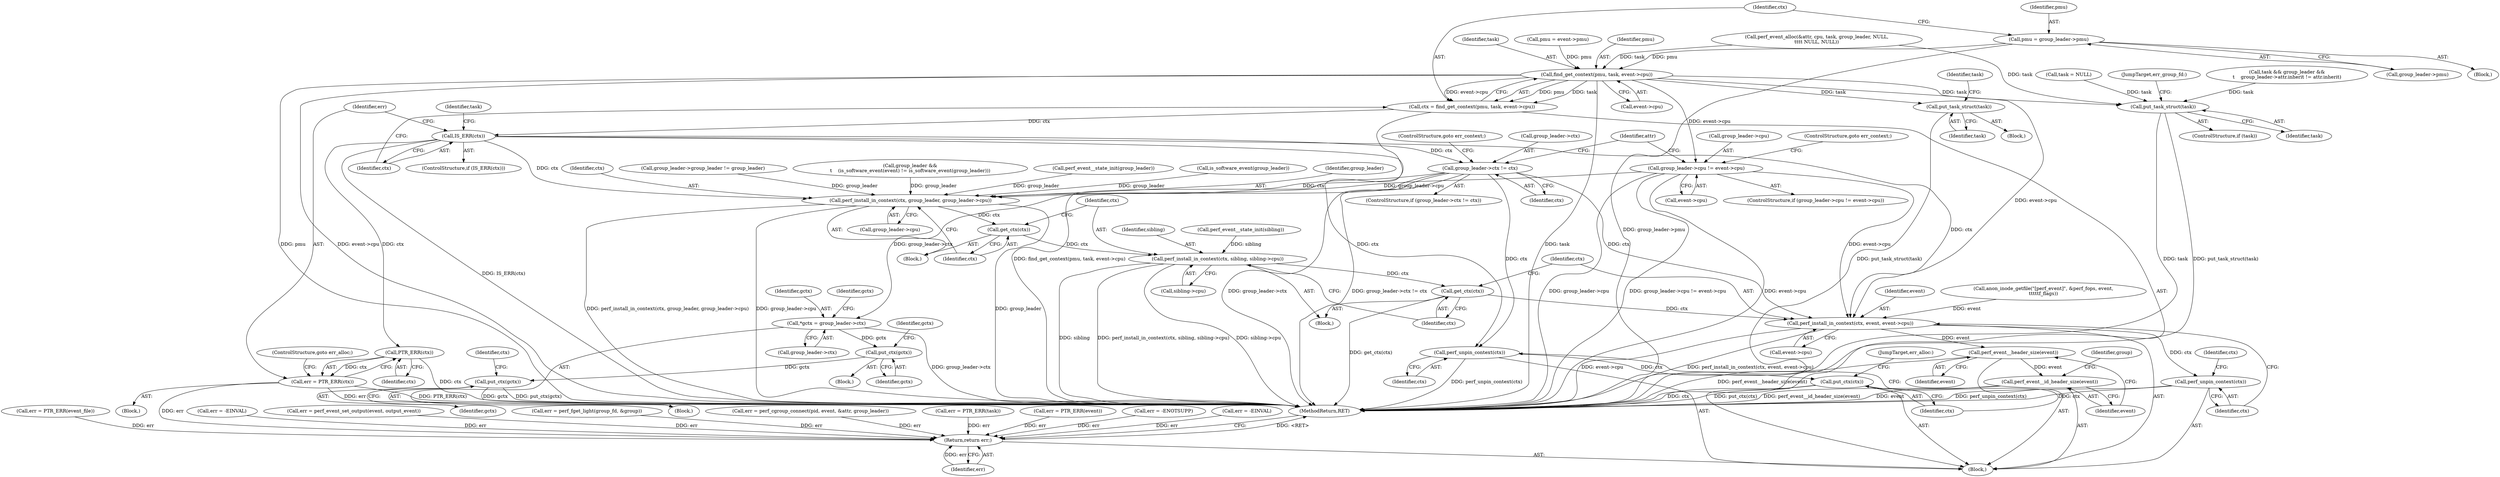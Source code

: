 digraph "0_linux_f63a8daa5812afef4f06c962351687e1ff9ccb2b@pointer" {
"1000405" [label="(Call,pmu = group_leader->pmu)"];
"1000426" [label="(Call,find_get_context(pmu, task, event->cpu))"];
"1000424" [label="(Call,ctx = find_get_context(pmu, task, event->cpu))"];
"1000433" [label="(Call,IS_ERR(ctx))"];
"1000438" [label="(Call,PTR_ERR(ctx))"];
"1000436" [label="(Call,err = PTR_ERR(ctx))"];
"1000666" [label="(Return,return err;)"];
"1000489" [label="(Call,group_leader->ctx != ctx)"];
"1000536" [label="(Call,*gctx = group_leader->ctx)"];
"1000557" [label="(Call,put_ctx(gctx))"];
"1000564" [label="(Call,put_ctx(gctx))"];
"1000579" [label="(Call,perf_install_in_context(ctx, group_leader, group_leader->cpu))"];
"1000585" [label="(Call,get_ctx(ctx))"];
"1000588" [label="(Call,perf_install_in_context(ctx, sibling, sibling->cpu))"];
"1000594" [label="(Call,get_ctx(ctx))"];
"1000596" [label="(Call,perf_install_in_context(ctx, event, event->cpu))"];
"1000602" [label="(Call,perf_unpin_context(ctx))"];
"1000634" [label="(Call,perf_event__header_size(event))"];
"1000636" [label="(Call,perf_event__id_header_size(event))"];
"1000646" [label="(Call,perf_unpin_context(ctx))"];
"1000648" [label="(Call,put_ctx(ctx))"];
"1000444" [label="(Call,put_task_struct(task))"];
"1000478" [label="(Call,group_leader->cpu != event->cpu)"];
"1000658" [label="(Call,put_task_struct(task))"];
"1000426" [label="(Call,find_get_context(pmu, task, event->cpu))"];
"1000443" [label="(Block,)"];
"1000436" [label="(Call,err = PTR_ERR(ctx))"];
"1000658" [label="(Call,put_task_struct(task))"];
"1000581" [label="(Identifier,group_leader)"];
"1000489" [label="(Call,group_leader->ctx != ctx)"];
"1000636" [label="(Call,perf_event__id_header_size(event))"];
"1000577" [label="(Block,)"];
"1000580" [label="(Identifier,ctx)"];
"1000494" [label="(ControlStructure,goto err_context;)"];
"1000427" [label="(Identifier,pmu)"];
"1000253" [label="(Call,err = perf_fget_light(group_fd, &group))"];
"1000587" [label="(Block,)"];
"1000656" [label="(ControlStructure,if (task))"];
"1000490" [label="(Call,group_leader->ctx)"];
"1000562" [label="(Identifier,gctx)"];
"1000582" [label="(Call,group_leader->cpu)"];
"1000447" [label="(Identifier,task)"];
"1000586" [label="(Identifier,ctx)"];
"1000646" [label="(Call,perf_unpin_context(ctx))"];
"1000647" [label="(Identifier,ctx)"];
"1000602" [label="(Call,perf_unpin_context(ctx))"];
"1000434" [label="(Identifier,ctx)"];
"1000585" [label="(Call,get_ctx(ctx))"];
"1000353" [label="(Call,err = perf_cgroup_connect(pid, event, &attr, group_leader))"];
"1000407" [label="(Call,group_leader->pmu)"];
"1000435" [label="(Block,)"];
"1000438" [label="(Call,PTR_ERR(ctx))"];
"1000568" [label="(Identifier,ctx)"];
"1000639" [label="(Identifier,group)"];
"1000637" [label="(Identifier,event)"];
"1000564" [label="(Call,put_ctx(gctx))"];
"1000440" [label="(ControlStructure,goto err_alloc;)"];
"1000598" [label="(Identifier,event)"];
"1000302" [label="(Call,err = PTR_ERR(task))"];
"1000445" [label="(Identifier,task)"];
"1000597" [label="(Identifier,ctx)"];
"1000544" [label="(Identifier,gctx)"];
"1000424" [label="(Call,ctx = find_get_context(pmu, task, event->cpu))"];
"1000429" [label="(Call,event->cpu)"];
"1000428" [label="(Identifier,task)"];
"1000534" [label="(Block,)"];
"1000343" [label="(Call,err = PTR_ERR(event))"];
"1000595" [label="(Identifier,ctx)"];
"1000387" [label="(Call,pmu = event->pmu)"];
"1000442" [label="(Identifier,task)"];
"1000565" [label="(Identifier,gctx)"];
"1000425" [label="(Identifier,ctx)"];
"1000380" [label="(Call,err = -ENOTSUPP)"];
"1000591" [label="(Call,sibling->cpu)"];
"1000479" [label="(Call,group_leader->cpu)"];
"1000668" [label="(MethodReturn,RET)"];
"1000457" [label="(Call,group_leader->group_leader != group_leader)"];
"1000485" [label="(ControlStructure,goto err_context;)"];
"1000405" [label="(Call,pmu = group_leader->pmu)"];
"1000437" [label="(Identifier,err)"];
"1000558" [label="(Identifier,gctx)"];
"1000439" [label="(Identifier,ctx)"];
"1000322" [label="(Call,err = -EINVAL)"];
"1000666" [label="(Return,return err;)"];
"1000498" [label="(Identifier,attr)"];
"1000444" [label="(Call,put_task_struct(task))"];
"1000579" [label="(Call,perf_install_in_context(ctx, group_leader, group_leader->cpu))"];
"1000393" [label="(Call,group_leader &&\n\t    (is_software_event(event) != is_software_event(group_leader)))"];
"1000607" [label="(Identifier,ctx)"];
"1000557" [label="(Call,put_ctx(gctx))"];
"1000648" [label="(Call,put_ctx(ctx))"];
"1000649" [label="(Identifier,ctx)"];
"1000538" [label="(Call,group_leader->ctx)"];
"1000446" [label="(Call,task = NULL)"];
"1000635" [label="(Identifier,event)"];
"1000659" [label="(Identifier,task)"];
"1000527" [label="(Call,err = PTR_ERR(event_file))"];
"1000482" [label="(Call,event->cpu)"];
"1000599" [label="(Call,event->cpu)"];
"1000406" [label="(Identifier,pmu)"];
"1000433" [label="(Call,IS_ERR(ctx))"];
"1000549" [label="(Call,perf_event__state_init(group_leader))"];
"1000127" [label="(Block,)"];
"1000594" [label="(Call,get_ctx(ctx))"];
"1000330" [label="(Call,perf_event_alloc(&attr, cpu, task, group_leader, NULL,\n\t\t\t\t NULL, NULL))"];
"1000603" [label="(Identifier,ctx)"];
"1000517" [label="(Call,anon_inode_getfile(\"[perf_event]\", &perf_fops, event,\n\t\t\t\t\tf_flags))"];
"1000590" [label="(Identifier,sibling)"];
"1000477" [label="(ControlStructure,if (group_leader->cpu != event->cpu))"];
"1000667" [label="(Identifier,err)"];
"1000413" [label="(Call,is_software_event(group_leader))"];
"1000537" [label="(Identifier,gctx)"];
"1000404" [label="(Block,)"];
"1000493" [label="(Identifier,ctx)"];
"1000536" [label="(Call,*gctx = group_leader->ctx)"];
"1000551" [label="(Block,)"];
"1000650" [label="(JumpTarget,err_alloc:)"];
"1000596" [label="(Call,perf_install_in_context(ctx, event, event->cpu))"];
"1000589" [label="(Identifier,ctx)"];
"1000488" [label="(ControlStructure,if (group_leader->ctx != ctx))"];
"1000432" [label="(ControlStructure,if (IS_ERR(ctx)))"];
"1000588" [label="(Call,perf_install_in_context(ctx, sibling, sibling->cpu))"];
"1000452" [label="(Call,err = -EINVAL)"];
"1000634" [label="(Call,perf_event__header_size(event))"];
"1000478" [label="(Call,group_leader->cpu != event->cpu)"];
"1000507" [label="(Call,err = perf_event_set_output(event, output_event))"];
"1000555" [label="(Call,perf_event__state_init(sibling))"];
"1000660" [label="(JumpTarget,err_group_fd:)"];
"1000308" [label="(Call,task && group_leader &&\n\t    group_leader->attr.inherit != attr.inherit)"];
"1000405" -> "1000404"  [label="AST: "];
"1000405" -> "1000407"  [label="CFG: "];
"1000406" -> "1000405"  [label="AST: "];
"1000407" -> "1000405"  [label="AST: "];
"1000425" -> "1000405"  [label="CFG: "];
"1000405" -> "1000668"  [label="DDG: group_leader->pmu"];
"1000405" -> "1000426"  [label="DDG: pmu"];
"1000426" -> "1000424"  [label="AST: "];
"1000426" -> "1000429"  [label="CFG: "];
"1000427" -> "1000426"  [label="AST: "];
"1000428" -> "1000426"  [label="AST: "];
"1000429" -> "1000426"  [label="AST: "];
"1000424" -> "1000426"  [label="CFG: "];
"1000426" -> "1000668"  [label="DDG: task"];
"1000426" -> "1000668"  [label="DDG: pmu"];
"1000426" -> "1000668"  [label="DDG: event->cpu"];
"1000426" -> "1000424"  [label="DDG: pmu"];
"1000426" -> "1000424"  [label="DDG: task"];
"1000426" -> "1000424"  [label="DDG: event->cpu"];
"1000387" -> "1000426"  [label="DDG: pmu"];
"1000330" -> "1000426"  [label="DDG: task"];
"1000426" -> "1000444"  [label="DDG: task"];
"1000426" -> "1000478"  [label="DDG: event->cpu"];
"1000426" -> "1000596"  [label="DDG: event->cpu"];
"1000426" -> "1000658"  [label="DDG: task"];
"1000424" -> "1000127"  [label="AST: "];
"1000425" -> "1000424"  [label="AST: "];
"1000434" -> "1000424"  [label="CFG: "];
"1000424" -> "1000668"  [label="DDG: find_get_context(pmu, task, event->cpu)"];
"1000424" -> "1000433"  [label="DDG: ctx"];
"1000433" -> "1000432"  [label="AST: "];
"1000433" -> "1000434"  [label="CFG: "];
"1000434" -> "1000433"  [label="AST: "];
"1000437" -> "1000433"  [label="CFG: "];
"1000442" -> "1000433"  [label="CFG: "];
"1000433" -> "1000668"  [label="DDG: IS_ERR(ctx)"];
"1000433" -> "1000438"  [label="DDG: ctx"];
"1000433" -> "1000489"  [label="DDG: ctx"];
"1000433" -> "1000579"  [label="DDG: ctx"];
"1000433" -> "1000596"  [label="DDG: ctx"];
"1000433" -> "1000646"  [label="DDG: ctx"];
"1000438" -> "1000436"  [label="AST: "];
"1000438" -> "1000439"  [label="CFG: "];
"1000439" -> "1000438"  [label="AST: "];
"1000436" -> "1000438"  [label="CFG: "];
"1000438" -> "1000668"  [label="DDG: ctx"];
"1000438" -> "1000436"  [label="DDG: ctx"];
"1000436" -> "1000435"  [label="AST: "];
"1000437" -> "1000436"  [label="AST: "];
"1000440" -> "1000436"  [label="CFG: "];
"1000436" -> "1000668"  [label="DDG: err"];
"1000436" -> "1000668"  [label="DDG: PTR_ERR(ctx)"];
"1000436" -> "1000666"  [label="DDG: err"];
"1000666" -> "1000127"  [label="AST: "];
"1000666" -> "1000667"  [label="CFG: "];
"1000667" -> "1000666"  [label="AST: "];
"1000668" -> "1000666"  [label="CFG: "];
"1000666" -> "1000668"  [label="DDG: <RET>"];
"1000667" -> "1000666"  [label="DDG: err"];
"1000343" -> "1000666"  [label="DDG: err"];
"1000253" -> "1000666"  [label="DDG: err"];
"1000452" -> "1000666"  [label="DDG: err"];
"1000322" -> "1000666"  [label="DDG: err"];
"1000353" -> "1000666"  [label="DDG: err"];
"1000380" -> "1000666"  [label="DDG: err"];
"1000507" -> "1000666"  [label="DDG: err"];
"1000302" -> "1000666"  [label="DDG: err"];
"1000527" -> "1000666"  [label="DDG: err"];
"1000489" -> "1000488"  [label="AST: "];
"1000489" -> "1000493"  [label="CFG: "];
"1000490" -> "1000489"  [label="AST: "];
"1000493" -> "1000489"  [label="AST: "];
"1000494" -> "1000489"  [label="CFG: "];
"1000498" -> "1000489"  [label="CFG: "];
"1000489" -> "1000668"  [label="DDG: group_leader->ctx != ctx"];
"1000489" -> "1000668"  [label="DDG: group_leader->ctx"];
"1000489" -> "1000536"  [label="DDG: group_leader->ctx"];
"1000489" -> "1000579"  [label="DDG: ctx"];
"1000489" -> "1000596"  [label="DDG: ctx"];
"1000489" -> "1000646"  [label="DDG: ctx"];
"1000536" -> "1000534"  [label="AST: "];
"1000536" -> "1000538"  [label="CFG: "];
"1000537" -> "1000536"  [label="AST: "];
"1000538" -> "1000536"  [label="AST: "];
"1000544" -> "1000536"  [label="CFG: "];
"1000536" -> "1000668"  [label="DDG: group_leader->ctx"];
"1000536" -> "1000557"  [label="DDG: gctx"];
"1000557" -> "1000551"  [label="AST: "];
"1000557" -> "1000558"  [label="CFG: "];
"1000558" -> "1000557"  [label="AST: "];
"1000562" -> "1000557"  [label="CFG: "];
"1000557" -> "1000564"  [label="DDG: gctx"];
"1000564" -> "1000534"  [label="AST: "];
"1000564" -> "1000565"  [label="CFG: "];
"1000565" -> "1000564"  [label="AST: "];
"1000568" -> "1000564"  [label="CFG: "];
"1000564" -> "1000668"  [label="DDG: gctx"];
"1000564" -> "1000668"  [label="DDG: put_ctx(gctx)"];
"1000579" -> "1000577"  [label="AST: "];
"1000579" -> "1000582"  [label="CFG: "];
"1000580" -> "1000579"  [label="AST: "];
"1000581" -> "1000579"  [label="AST: "];
"1000582" -> "1000579"  [label="AST: "];
"1000586" -> "1000579"  [label="CFG: "];
"1000579" -> "1000668"  [label="DDG: perf_install_in_context(ctx, group_leader, group_leader->cpu)"];
"1000579" -> "1000668"  [label="DDG: group_leader->cpu"];
"1000579" -> "1000668"  [label="DDG: group_leader"];
"1000549" -> "1000579"  [label="DDG: group_leader"];
"1000457" -> "1000579"  [label="DDG: group_leader"];
"1000393" -> "1000579"  [label="DDG: group_leader"];
"1000413" -> "1000579"  [label="DDG: group_leader"];
"1000478" -> "1000579"  [label="DDG: group_leader->cpu"];
"1000579" -> "1000585"  [label="DDG: ctx"];
"1000585" -> "1000577"  [label="AST: "];
"1000585" -> "1000586"  [label="CFG: "];
"1000586" -> "1000585"  [label="AST: "];
"1000589" -> "1000585"  [label="CFG: "];
"1000585" -> "1000588"  [label="DDG: ctx"];
"1000588" -> "1000587"  [label="AST: "];
"1000588" -> "1000591"  [label="CFG: "];
"1000589" -> "1000588"  [label="AST: "];
"1000590" -> "1000588"  [label="AST: "];
"1000591" -> "1000588"  [label="AST: "];
"1000595" -> "1000588"  [label="CFG: "];
"1000588" -> "1000668"  [label="DDG: sibling"];
"1000588" -> "1000668"  [label="DDG: perf_install_in_context(ctx, sibling, sibling->cpu)"];
"1000588" -> "1000668"  [label="DDG: sibling->cpu"];
"1000555" -> "1000588"  [label="DDG: sibling"];
"1000588" -> "1000594"  [label="DDG: ctx"];
"1000594" -> "1000587"  [label="AST: "];
"1000594" -> "1000595"  [label="CFG: "];
"1000595" -> "1000594"  [label="AST: "];
"1000597" -> "1000594"  [label="CFG: "];
"1000594" -> "1000668"  [label="DDG: get_ctx(ctx)"];
"1000594" -> "1000596"  [label="DDG: ctx"];
"1000596" -> "1000127"  [label="AST: "];
"1000596" -> "1000599"  [label="CFG: "];
"1000597" -> "1000596"  [label="AST: "];
"1000598" -> "1000596"  [label="AST: "];
"1000599" -> "1000596"  [label="AST: "];
"1000603" -> "1000596"  [label="CFG: "];
"1000596" -> "1000668"  [label="DDG: event->cpu"];
"1000596" -> "1000668"  [label="DDG: perf_install_in_context(ctx, event, event->cpu)"];
"1000517" -> "1000596"  [label="DDG: event"];
"1000478" -> "1000596"  [label="DDG: event->cpu"];
"1000596" -> "1000602"  [label="DDG: ctx"];
"1000596" -> "1000634"  [label="DDG: event"];
"1000602" -> "1000127"  [label="AST: "];
"1000602" -> "1000603"  [label="CFG: "];
"1000603" -> "1000602"  [label="AST: "];
"1000607" -> "1000602"  [label="CFG: "];
"1000602" -> "1000668"  [label="DDG: perf_unpin_context(ctx)"];
"1000602" -> "1000668"  [label="DDG: ctx"];
"1000634" -> "1000127"  [label="AST: "];
"1000634" -> "1000635"  [label="CFG: "];
"1000635" -> "1000634"  [label="AST: "];
"1000637" -> "1000634"  [label="CFG: "];
"1000634" -> "1000668"  [label="DDG: perf_event__header_size(event)"];
"1000634" -> "1000636"  [label="DDG: event"];
"1000636" -> "1000127"  [label="AST: "];
"1000636" -> "1000637"  [label="CFG: "];
"1000637" -> "1000636"  [label="AST: "];
"1000639" -> "1000636"  [label="CFG: "];
"1000636" -> "1000668"  [label="DDG: event"];
"1000636" -> "1000668"  [label="DDG: perf_event__id_header_size(event)"];
"1000646" -> "1000127"  [label="AST: "];
"1000646" -> "1000647"  [label="CFG: "];
"1000647" -> "1000646"  [label="AST: "];
"1000649" -> "1000646"  [label="CFG: "];
"1000646" -> "1000668"  [label="DDG: perf_unpin_context(ctx)"];
"1000646" -> "1000648"  [label="DDG: ctx"];
"1000648" -> "1000127"  [label="AST: "];
"1000648" -> "1000649"  [label="CFG: "];
"1000649" -> "1000648"  [label="AST: "];
"1000650" -> "1000648"  [label="CFG: "];
"1000648" -> "1000668"  [label="DDG: put_ctx(ctx)"];
"1000648" -> "1000668"  [label="DDG: ctx"];
"1000444" -> "1000443"  [label="AST: "];
"1000444" -> "1000445"  [label="CFG: "];
"1000445" -> "1000444"  [label="AST: "];
"1000447" -> "1000444"  [label="CFG: "];
"1000444" -> "1000668"  [label="DDG: put_task_struct(task)"];
"1000478" -> "1000477"  [label="AST: "];
"1000478" -> "1000482"  [label="CFG: "];
"1000479" -> "1000478"  [label="AST: "];
"1000482" -> "1000478"  [label="AST: "];
"1000485" -> "1000478"  [label="CFG: "];
"1000498" -> "1000478"  [label="CFG: "];
"1000478" -> "1000668"  [label="DDG: group_leader->cpu"];
"1000478" -> "1000668"  [label="DDG: group_leader->cpu != event->cpu"];
"1000478" -> "1000668"  [label="DDG: event->cpu"];
"1000658" -> "1000656"  [label="AST: "];
"1000658" -> "1000659"  [label="CFG: "];
"1000659" -> "1000658"  [label="AST: "];
"1000660" -> "1000658"  [label="CFG: "];
"1000658" -> "1000668"  [label="DDG: put_task_struct(task)"];
"1000658" -> "1000668"  [label="DDG: task"];
"1000446" -> "1000658"  [label="DDG: task"];
"1000330" -> "1000658"  [label="DDG: task"];
"1000308" -> "1000658"  [label="DDG: task"];
}
